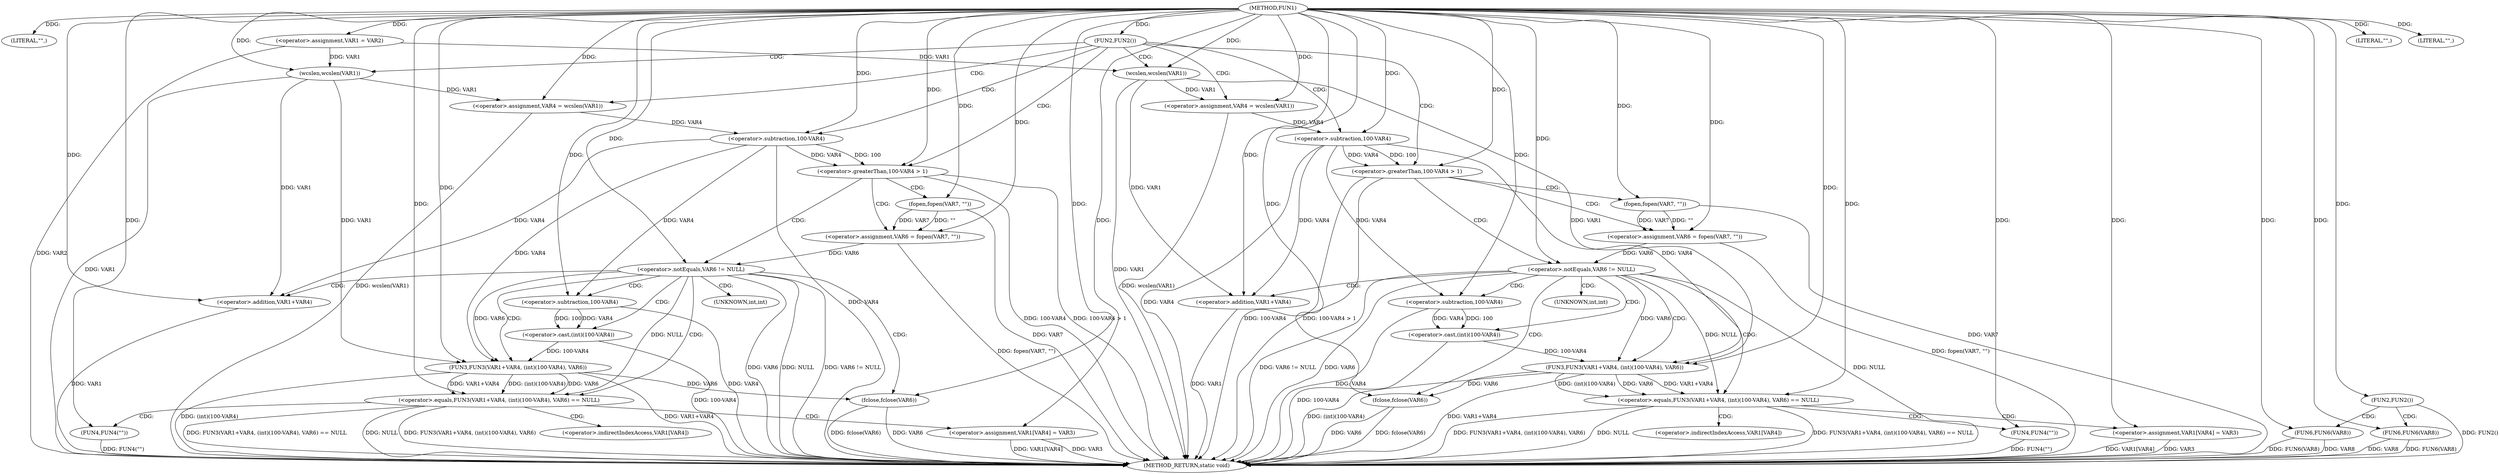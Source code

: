 digraph FUN1 {  
"1000100" [label = "(METHOD,FUN1)" ]
"1000219" [label = "(METHOD_RETURN,static void)" ]
"1000103" [label = "(LITERAL,\"\",)" ]
"1000104" [label = "(<operator>.assignment,VAR1 = VAR2)" ]
"1000108" [label = "(FUN2,FUN2())" ]
"1000112" [label = "(<operator>.assignment,VAR4 = wcslen(VAR1))" ]
"1000114" [label = "(wcslen,wcslen(VAR1))" ]
"1000118" [label = "(<operator>.greaterThan,100-VAR4 > 1)" ]
"1000119" [label = "(<operator>.subtraction,100-VAR4)" ]
"1000124" [label = "(<operator>.assignment,VAR6 = fopen(VAR7, \"\"))" ]
"1000126" [label = "(fopen,fopen(VAR7, \"\"))" ]
"1000130" [label = "(<operator>.notEquals,VAR6 != NULL)" ]
"1000135" [label = "(<operator>.equals,FUN3(VAR1+VAR4, (int)(100-VAR4), VAR6) == NULL)" ]
"1000136" [label = "(FUN3,FUN3(VAR1+VAR4, (int)(100-VAR4), VAR6))" ]
"1000137" [label = "(<operator>.addition,VAR1+VAR4)" ]
"1000140" [label = "(<operator>.cast,(int)(100-VAR4))" ]
"1000142" [label = "(<operator>.subtraction,100-VAR4)" ]
"1000148" [label = "(FUN4,FUN4(\"\"))" ]
"1000150" [label = "(<operator>.assignment,VAR1[VAR4] = VAR3)" ]
"1000155" [label = "(fclose,fclose(VAR6))" ]
"1000161" [label = "(<operator>.assignment,VAR4 = wcslen(VAR1))" ]
"1000163" [label = "(wcslen,wcslen(VAR1))" ]
"1000167" [label = "(<operator>.greaterThan,100-VAR4 > 1)" ]
"1000168" [label = "(<operator>.subtraction,100-VAR4)" ]
"1000173" [label = "(<operator>.assignment,VAR6 = fopen(VAR7, \"\"))" ]
"1000175" [label = "(fopen,fopen(VAR7, \"\"))" ]
"1000179" [label = "(<operator>.notEquals,VAR6 != NULL)" ]
"1000184" [label = "(<operator>.equals,FUN3(VAR1+VAR4, (int)(100-VAR4), VAR6) == NULL)" ]
"1000185" [label = "(FUN3,FUN3(VAR1+VAR4, (int)(100-VAR4), VAR6))" ]
"1000186" [label = "(<operator>.addition,VAR1+VAR4)" ]
"1000189" [label = "(<operator>.cast,(int)(100-VAR4))" ]
"1000191" [label = "(<operator>.subtraction,100-VAR4)" ]
"1000197" [label = "(FUN4,FUN4(\"\"))" ]
"1000199" [label = "(<operator>.assignment,VAR1[VAR4] = VAR3)" ]
"1000204" [label = "(fclose,fclose(VAR6))" ]
"1000207" [label = "(FUN2,FUN2())" ]
"1000210" [label = "(LITERAL,\"\",)" ]
"1000211" [label = "(FUN6,FUN6(VAR8))" ]
"1000216" [label = "(LITERAL,\"\",)" ]
"1000217" [label = "(FUN6,FUN6(VAR8))" ]
"1000141" [label = "(UNKNOWN,int,int)" ]
"1000151" [label = "(<operator>.indirectIndexAccess,VAR1[VAR4])" ]
"1000190" [label = "(UNKNOWN,int,int)" ]
"1000200" [label = "(<operator>.indirectIndexAccess,VAR1[VAR4])" ]
  "1000184" -> "1000219"  [ label = "DDG: FUN3(VAR1+VAR4, (int)(100-VAR4), VAR6)"] 
  "1000150" -> "1000219"  [ label = "DDG: VAR1[VAR4]"] 
  "1000199" -> "1000219"  [ label = "DDG: VAR1[VAR4]"] 
  "1000130" -> "1000219"  [ label = "DDG: NULL"] 
  "1000179" -> "1000219"  [ label = "DDG: NULL"] 
  "1000118" -> "1000219"  [ label = "DDG: 100-VAR4 > 1"] 
  "1000135" -> "1000219"  [ label = "DDG: FUN3(VAR1+VAR4, (int)(100-VAR4), VAR6)"] 
  "1000167" -> "1000219"  [ label = "DDG: 100-VAR4"] 
  "1000130" -> "1000219"  [ label = "DDG: VAR6 != NULL"] 
  "1000163" -> "1000219"  [ label = "DDG: VAR1"] 
  "1000185" -> "1000219"  [ label = "DDG: VAR1+VAR4"] 
  "1000124" -> "1000219"  [ label = "DDG: fopen(VAR7, \"\")"] 
  "1000186" -> "1000219"  [ label = "DDG: VAR1"] 
  "1000140" -> "1000219"  [ label = "DDG: 100-VAR4"] 
  "1000179" -> "1000219"  [ label = "DDG: VAR6 != NULL"] 
  "1000217" -> "1000219"  [ label = "DDG: FUN6(VAR8)"] 
  "1000112" -> "1000219"  [ label = "DDG: wcslen(VAR1)"] 
  "1000185" -> "1000219"  [ label = "DDG: (int)(100-VAR4)"] 
  "1000136" -> "1000219"  [ label = "DDG: (int)(100-VAR4)"] 
  "1000184" -> "1000219"  [ label = "DDG: NULL"] 
  "1000184" -> "1000219"  [ label = "DDG: FUN3(VAR1+VAR4, (int)(100-VAR4), VAR6) == NULL"] 
  "1000155" -> "1000219"  [ label = "DDG: fclose(VAR6)"] 
  "1000142" -> "1000219"  [ label = "DDG: VAR4"] 
  "1000167" -> "1000219"  [ label = "DDG: 100-VAR4 > 1"] 
  "1000189" -> "1000219"  [ label = "DDG: 100-VAR4"] 
  "1000114" -> "1000219"  [ label = "DDG: VAR1"] 
  "1000119" -> "1000219"  [ label = "DDG: VAR4"] 
  "1000179" -> "1000219"  [ label = "DDG: VAR6"] 
  "1000217" -> "1000219"  [ label = "DDG: VAR8"] 
  "1000199" -> "1000219"  [ label = "DDG: VAR3"] 
  "1000148" -> "1000219"  [ label = "DDG: FUN4(\"\")"] 
  "1000175" -> "1000219"  [ label = "DDG: VAR7"] 
  "1000207" -> "1000219"  [ label = "DDG: FUN2()"] 
  "1000126" -> "1000219"  [ label = "DDG: VAR7"] 
  "1000211" -> "1000219"  [ label = "DDG: VAR8"] 
  "1000150" -> "1000219"  [ label = "DDG: VAR3"] 
  "1000197" -> "1000219"  [ label = "DDG: FUN4(\"\")"] 
  "1000135" -> "1000219"  [ label = "DDG: FUN3(VAR1+VAR4, (int)(100-VAR4), VAR6) == NULL"] 
  "1000191" -> "1000219"  [ label = "DDG: VAR4"] 
  "1000211" -> "1000219"  [ label = "DDG: FUN6(VAR8)"] 
  "1000168" -> "1000219"  [ label = "DDG: VAR4"] 
  "1000155" -> "1000219"  [ label = "DDG: VAR6"] 
  "1000137" -> "1000219"  [ label = "DDG: VAR1"] 
  "1000204" -> "1000219"  [ label = "DDG: VAR6"] 
  "1000118" -> "1000219"  [ label = "DDG: 100-VAR4"] 
  "1000161" -> "1000219"  [ label = "DDG: wcslen(VAR1)"] 
  "1000135" -> "1000219"  [ label = "DDG: NULL"] 
  "1000136" -> "1000219"  [ label = "DDG: VAR1+VAR4"] 
  "1000104" -> "1000219"  [ label = "DDG: VAR2"] 
  "1000173" -> "1000219"  [ label = "DDG: fopen(VAR7, \"\")"] 
  "1000130" -> "1000219"  [ label = "DDG: VAR6"] 
  "1000204" -> "1000219"  [ label = "DDG: fclose(VAR6)"] 
  "1000100" -> "1000103"  [ label = "DDG: "] 
  "1000100" -> "1000104"  [ label = "DDG: "] 
  "1000100" -> "1000108"  [ label = "DDG: "] 
  "1000114" -> "1000112"  [ label = "DDG: VAR1"] 
  "1000100" -> "1000112"  [ label = "DDG: "] 
  "1000104" -> "1000114"  [ label = "DDG: VAR1"] 
  "1000100" -> "1000114"  [ label = "DDG: "] 
  "1000119" -> "1000118"  [ label = "DDG: 100"] 
  "1000119" -> "1000118"  [ label = "DDG: VAR4"] 
  "1000100" -> "1000119"  [ label = "DDG: "] 
  "1000112" -> "1000119"  [ label = "DDG: VAR4"] 
  "1000100" -> "1000118"  [ label = "DDG: "] 
  "1000126" -> "1000124"  [ label = "DDG: VAR7"] 
  "1000126" -> "1000124"  [ label = "DDG: \"\""] 
  "1000100" -> "1000124"  [ label = "DDG: "] 
  "1000100" -> "1000126"  [ label = "DDG: "] 
  "1000124" -> "1000130"  [ label = "DDG: VAR6"] 
  "1000100" -> "1000130"  [ label = "DDG: "] 
  "1000136" -> "1000135"  [ label = "DDG: VAR1+VAR4"] 
  "1000136" -> "1000135"  [ label = "DDG: (int)(100-VAR4)"] 
  "1000136" -> "1000135"  [ label = "DDG: VAR6"] 
  "1000114" -> "1000136"  [ label = "DDG: VAR1"] 
  "1000100" -> "1000136"  [ label = "DDG: "] 
  "1000119" -> "1000136"  [ label = "DDG: VAR4"] 
  "1000114" -> "1000137"  [ label = "DDG: VAR1"] 
  "1000100" -> "1000137"  [ label = "DDG: "] 
  "1000119" -> "1000137"  [ label = "DDG: VAR4"] 
  "1000140" -> "1000136"  [ label = "DDG: 100-VAR4"] 
  "1000142" -> "1000140"  [ label = "DDG: 100"] 
  "1000142" -> "1000140"  [ label = "DDG: VAR4"] 
  "1000100" -> "1000142"  [ label = "DDG: "] 
  "1000119" -> "1000142"  [ label = "DDG: VAR4"] 
  "1000130" -> "1000136"  [ label = "DDG: VAR6"] 
  "1000130" -> "1000135"  [ label = "DDG: NULL"] 
  "1000100" -> "1000135"  [ label = "DDG: "] 
  "1000100" -> "1000148"  [ label = "DDG: "] 
  "1000100" -> "1000150"  [ label = "DDG: "] 
  "1000136" -> "1000155"  [ label = "DDG: VAR6"] 
  "1000100" -> "1000155"  [ label = "DDG: "] 
  "1000163" -> "1000161"  [ label = "DDG: VAR1"] 
  "1000100" -> "1000161"  [ label = "DDG: "] 
  "1000104" -> "1000163"  [ label = "DDG: VAR1"] 
  "1000100" -> "1000163"  [ label = "DDG: "] 
  "1000168" -> "1000167"  [ label = "DDG: 100"] 
  "1000168" -> "1000167"  [ label = "DDG: VAR4"] 
  "1000100" -> "1000168"  [ label = "DDG: "] 
  "1000161" -> "1000168"  [ label = "DDG: VAR4"] 
  "1000100" -> "1000167"  [ label = "DDG: "] 
  "1000175" -> "1000173"  [ label = "DDG: VAR7"] 
  "1000175" -> "1000173"  [ label = "DDG: \"\""] 
  "1000100" -> "1000173"  [ label = "DDG: "] 
  "1000100" -> "1000175"  [ label = "DDG: "] 
  "1000173" -> "1000179"  [ label = "DDG: VAR6"] 
  "1000100" -> "1000179"  [ label = "DDG: "] 
  "1000185" -> "1000184"  [ label = "DDG: VAR1+VAR4"] 
  "1000185" -> "1000184"  [ label = "DDG: (int)(100-VAR4)"] 
  "1000185" -> "1000184"  [ label = "DDG: VAR6"] 
  "1000163" -> "1000185"  [ label = "DDG: VAR1"] 
  "1000100" -> "1000185"  [ label = "DDG: "] 
  "1000168" -> "1000185"  [ label = "DDG: VAR4"] 
  "1000163" -> "1000186"  [ label = "DDG: VAR1"] 
  "1000100" -> "1000186"  [ label = "DDG: "] 
  "1000168" -> "1000186"  [ label = "DDG: VAR4"] 
  "1000189" -> "1000185"  [ label = "DDG: 100-VAR4"] 
  "1000191" -> "1000189"  [ label = "DDG: 100"] 
  "1000191" -> "1000189"  [ label = "DDG: VAR4"] 
  "1000100" -> "1000191"  [ label = "DDG: "] 
  "1000168" -> "1000191"  [ label = "DDG: VAR4"] 
  "1000179" -> "1000185"  [ label = "DDG: VAR6"] 
  "1000179" -> "1000184"  [ label = "DDG: NULL"] 
  "1000100" -> "1000184"  [ label = "DDG: "] 
  "1000100" -> "1000197"  [ label = "DDG: "] 
  "1000100" -> "1000199"  [ label = "DDG: "] 
  "1000185" -> "1000204"  [ label = "DDG: VAR6"] 
  "1000100" -> "1000204"  [ label = "DDG: "] 
  "1000100" -> "1000207"  [ label = "DDG: "] 
  "1000100" -> "1000210"  [ label = "DDG: "] 
  "1000100" -> "1000211"  [ label = "DDG: "] 
  "1000100" -> "1000216"  [ label = "DDG: "] 
  "1000100" -> "1000217"  [ label = "DDG: "] 
  "1000108" -> "1000161"  [ label = "CDG: "] 
  "1000108" -> "1000119"  [ label = "CDG: "] 
  "1000108" -> "1000114"  [ label = "CDG: "] 
  "1000108" -> "1000118"  [ label = "CDG: "] 
  "1000108" -> "1000112"  [ label = "CDG: "] 
  "1000108" -> "1000163"  [ label = "CDG: "] 
  "1000108" -> "1000168"  [ label = "CDG: "] 
  "1000108" -> "1000167"  [ label = "CDG: "] 
  "1000118" -> "1000126"  [ label = "CDG: "] 
  "1000118" -> "1000124"  [ label = "CDG: "] 
  "1000118" -> "1000130"  [ label = "CDG: "] 
  "1000130" -> "1000142"  [ label = "CDG: "] 
  "1000130" -> "1000141"  [ label = "CDG: "] 
  "1000130" -> "1000135"  [ label = "CDG: "] 
  "1000130" -> "1000136"  [ label = "CDG: "] 
  "1000130" -> "1000155"  [ label = "CDG: "] 
  "1000130" -> "1000137"  [ label = "CDG: "] 
  "1000130" -> "1000140"  [ label = "CDG: "] 
  "1000135" -> "1000150"  [ label = "CDG: "] 
  "1000135" -> "1000148"  [ label = "CDG: "] 
  "1000135" -> "1000151"  [ label = "CDG: "] 
  "1000167" -> "1000173"  [ label = "CDG: "] 
  "1000167" -> "1000175"  [ label = "CDG: "] 
  "1000167" -> "1000179"  [ label = "CDG: "] 
  "1000179" -> "1000191"  [ label = "CDG: "] 
  "1000179" -> "1000186"  [ label = "CDG: "] 
  "1000179" -> "1000204"  [ label = "CDG: "] 
  "1000179" -> "1000189"  [ label = "CDG: "] 
  "1000179" -> "1000190"  [ label = "CDG: "] 
  "1000179" -> "1000184"  [ label = "CDG: "] 
  "1000179" -> "1000185"  [ label = "CDG: "] 
  "1000184" -> "1000200"  [ label = "CDG: "] 
  "1000184" -> "1000199"  [ label = "CDG: "] 
  "1000184" -> "1000197"  [ label = "CDG: "] 
  "1000207" -> "1000211"  [ label = "CDG: "] 
  "1000207" -> "1000217"  [ label = "CDG: "] 
}
